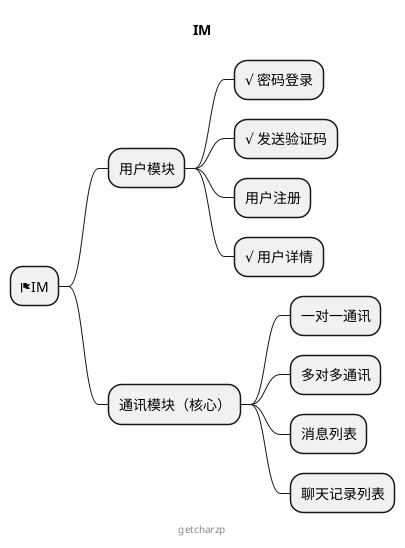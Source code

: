 @startmindmap

title IM

* <&flag>IM
** 用户模块
*** √ 密码登录
*** √ 发送验证码
*** 用户注册
*** √ 用户详情
** 通讯模块（核心）
*** 一对一通讯
*** 多对多通讯
*** 消息列表
*** 聊天记录列表

center footer getcharzp

@endmindmap
